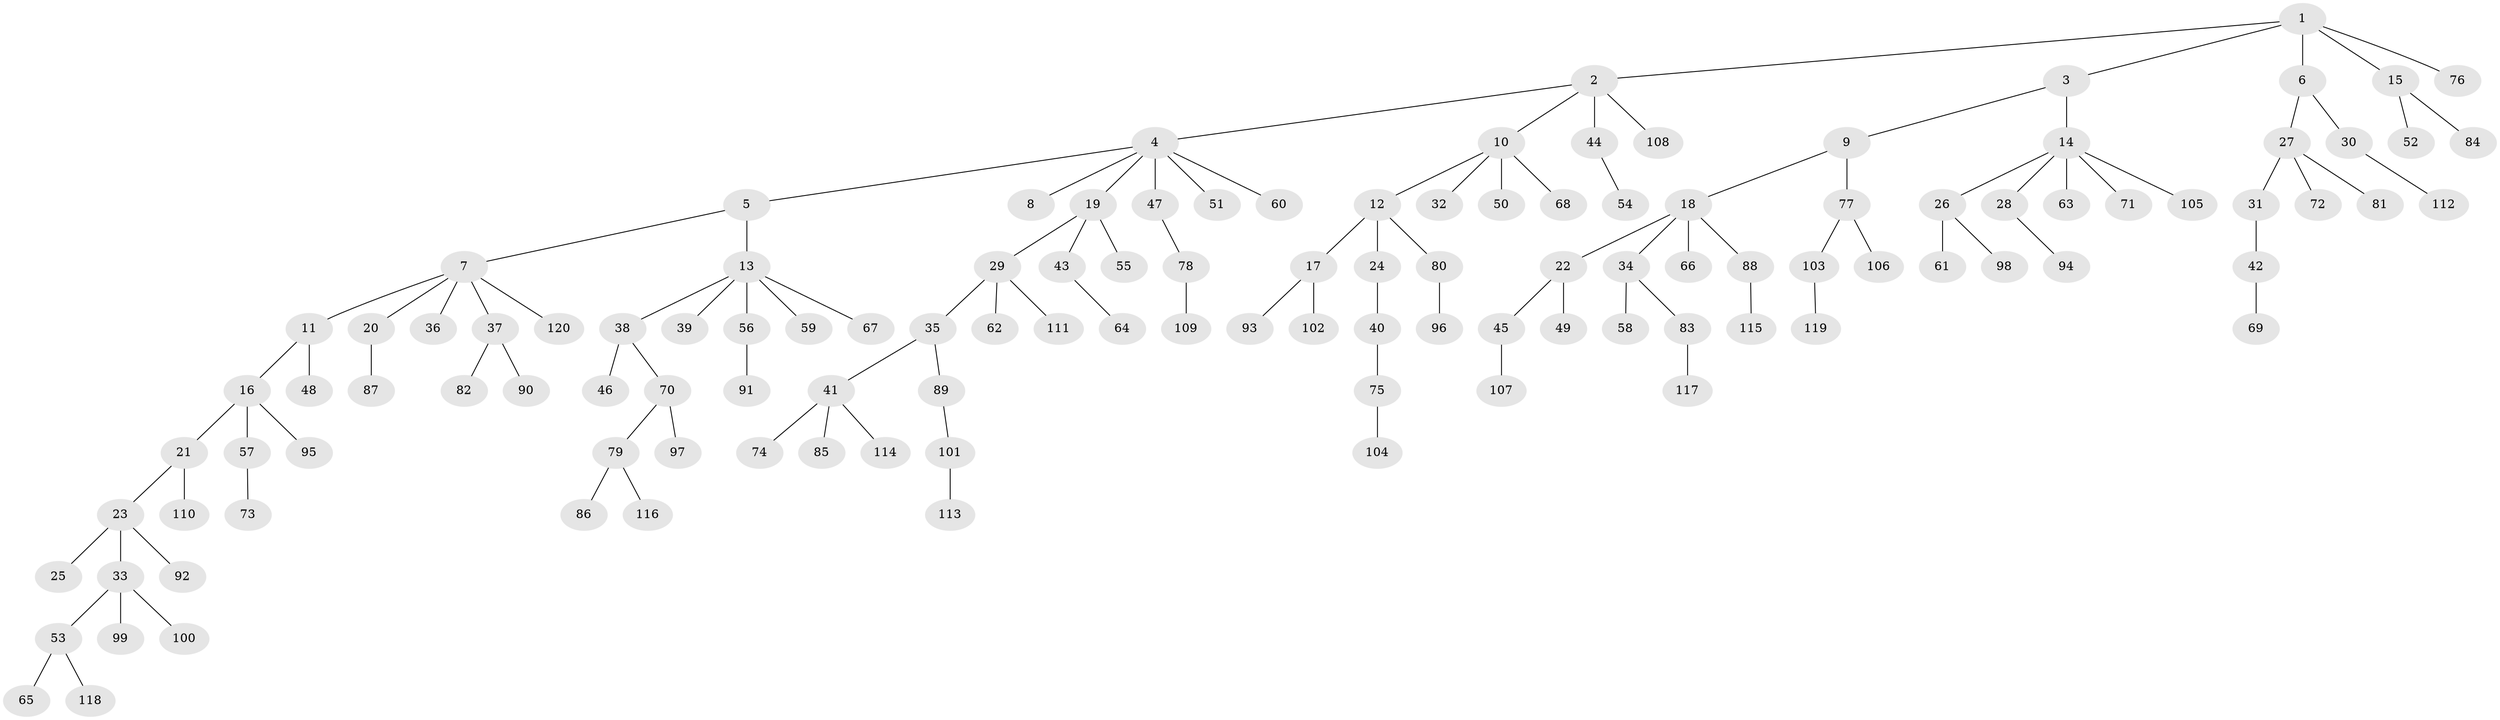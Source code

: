// Generated by graph-tools (version 1.1) at 2025/15/03/09/25 04:15:23]
// undirected, 120 vertices, 119 edges
graph export_dot {
graph [start="1"]
  node [color=gray90,style=filled];
  1;
  2;
  3;
  4;
  5;
  6;
  7;
  8;
  9;
  10;
  11;
  12;
  13;
  14;
  15;
  16;
  17;
  18;
  19;
  20;
  21;
  22;
  23;
  24;
  25;
  26;
  27;
  28;
  29;
  30;
  31;
  32;
  33;
  34;
  35;
  36;
  37;
  38;
  39;
  40;
  41;
  42;
  43;
  44;
  45;
  46;
  47;
  48;
  49;
  50;
  51;
  52;
  53;
  54;
  55;
  56;
  57;
  58;
  59;
  60;
  61;
  62;
  63;
  64;
  65;
  66;
  67;
  68;
  69;
  70;
  71;
  72;
  73;
  74;
  75;
  76;
  77;
  78;
  79;
  80;
  81;
  82;
  83;
  84;
  85;
  86;
  87;
  88;
  89;
  90;
  91;
  92;
  93;
  94;
  95;
  96;
  97;
  98;
  99;
  100;
  101;
  102;
  103;
  104;
  105;
  106;
  107;
  108;
  109;
  110;
  111;
  112;
  113;
  114;
  115;
  116;
  117;
  118;
  119;
  120;
  1 -- 2;
  1 -- 3;
  1 -- 6;
  1 -- 15;
  1 -- 76;
  2 -- 4;
  2 -- 10;
  2 -- 44;
  2 -- 108;
  3 -- 9;
  3 -- 14;
  4 -- 5;
  4 -- 8;
  4 -- 19;
  4 -- 47;
  4 -- 51;
  4 -- 60;
  5 -- 7;
  5 -- 13;
  6 -- 27;
  6 -- 30;
  7 -- 11;
  7 -- 20;
  7 -- 36;
  7 -- 37;
  7 -- 120;
  9 -- 18;
  9 -- 77;
  10 -- 12;
  10 -- 32;
  10 -- 50;
  10 -- 68;
  11 -- 16;
  11 -- 48;
  12 -- 17;
  12 -- 24;
  12 -- 80;
  13 -- 38;
  13 -- 39;
  13 -- 56;
  13 -- 59;
  13 -- 67;
  14 -- 26;
  14 -- 28;
  14 -- 63;
  14 -- 71;
  14 -- 105;
  15 -- 52;
  15 -- 84;
  16 -- 21;
  16 -- 57;
  16 -- 95;
  17 -- 93;
  17 -- 102;
  18 -- 22;
  18 -- 34;
  18 -- 66;
  18 -- 88;
  19 -- 29;
  19 -- 43;
  19 -- 55;
  20 -- 87;
  21 -- 23;
  21 -- 110;
  22 -- 45;
  22 -- 49;
  23 -- 25;
  23 -- 33;
  23 -- 92;
  24 -- 40;
  26 -- 61;
  26 -- 98;
  27 -- 31;
  27 -- 72;
  27 -- 81;
  28 -- 94;
  29 -- 35;
  29 -- 62;
  29 -- 111;
  30 -- 112;
  31 -- 42;
  33 -- 53;
  33 -- 99;
  33 -- 100;
  34 -- 58;
  34 -- 83;
  35 -- 41;
  35 -- 89;
  37 -- 82;
  37 -- 90;
  38 -- 46;
  38 -- 70;
  40 -- 75;
  41 -- 74;
  41 -- 85;
  41 -- 114;
  42 -- 69;
  43 -- 64;
  44 -- 54;
  45 -- 107;
  47 -- 78;
  53 -- 65;
  53 -- 118;
  56 -- 91;
  57 -- 73;
  70 -- 79;
  70 -- 97;
  75 -- 104;
  77 -- 103;
  77 -- 106;
  78 -- 109;
  79 -- 86;
  79 -- 116;
  80 -- 96;
  83 -- 117;
  88 -- 115;
  89 -- 101;
  101 -- 113;
  103 -- 119;
}
